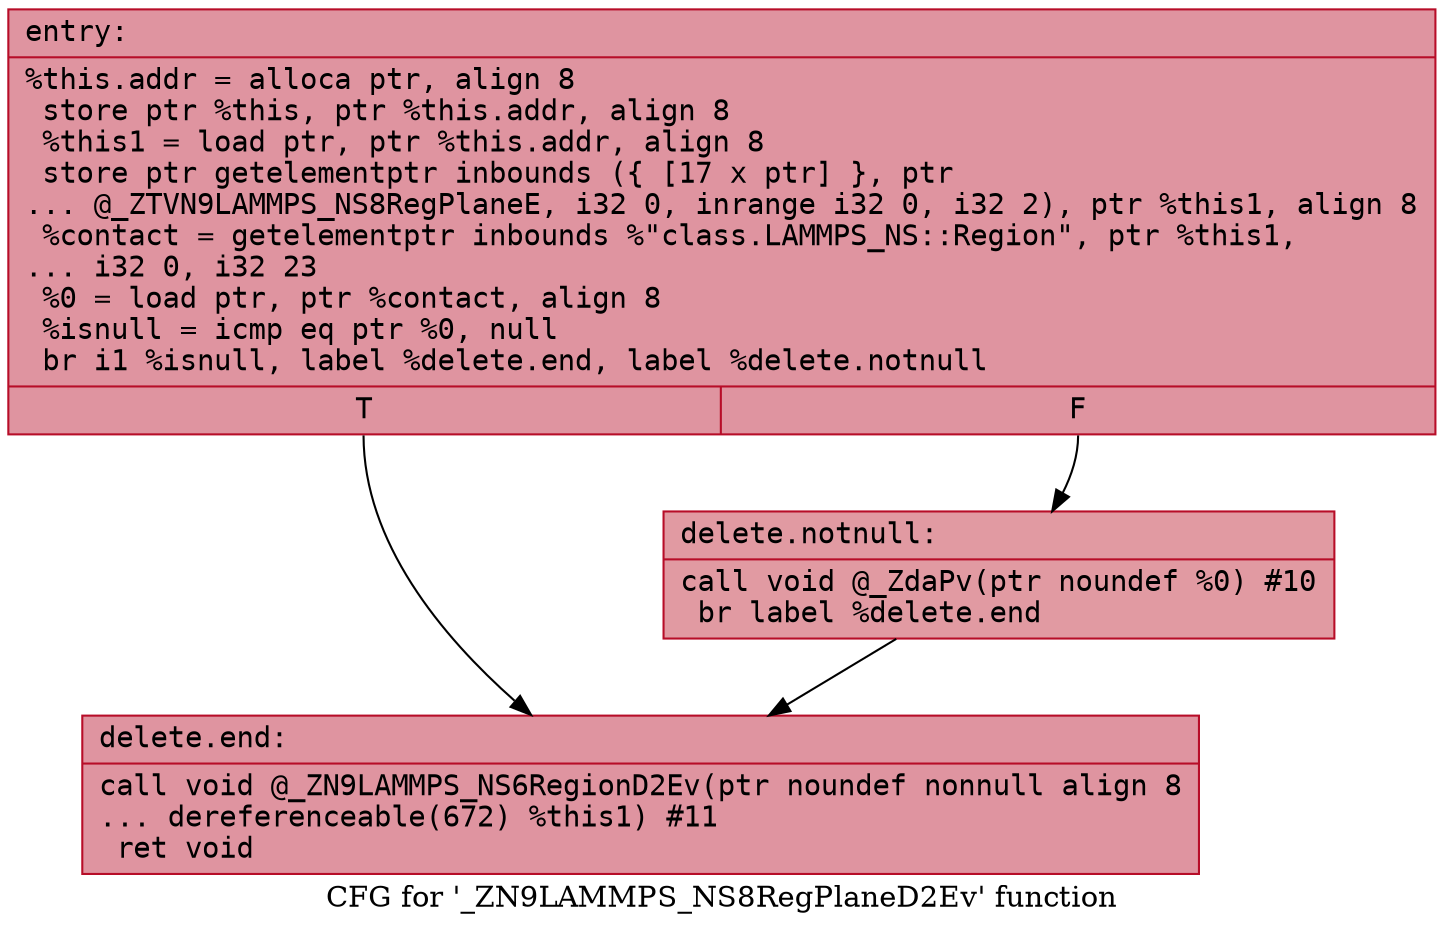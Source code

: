 digraph "CFG for '_ZN9LAMMPS_NS8RegPlaneD2Ev' function" {
	label="CFG for '_ZN9LAMMPS_NS8RegPlaneD2Ev' function";

	Node0x5630ed33d2d0 [shape=record,color="#b70d28ff", style=filled, fillcolor="#b70d2870" fontname="Courier",label="{entry:\l|  %this.addr = alloca ptr, align 8\l  store ptr %this, ptr %this.addr, align 8\l  %this1 = load ptr, ptr %this.addr, align 8\l  store ptr getelementptr inbounds (\{ [17 x ptr] \}, ptr\l... @_ZTVN9LAMMPS_NS8RegPlaneE, i32 0, inrange i32 0, i32 2), ptr %this1, align 8\l  %contact = getelementptr inbounds %\"class.LAMMPS_NS::Region\", ptr %this1,\l... i32 0, i32 23\l  %0 = load ptr, ptr %contact, align 8\l  %isnull = icmp eq ptr %0, null\l  br i1 %isnull, label %delete.end, label %delete.notnull\l|{<s0>T|<s1>F}}"];
	Node0x5630ed33d2d0:s0 -> Node0x5630ed34adf0[tooltip="entry -> delete.end\nProbability 37.50%" ];
	Node0x5630ed33d2d0:s1 -> Node0x5630ed34ae40[tooltip="entry -> delete.notnull\nProbability 62.50%" ];
	Node0x5630ed34ae40 [shape=record,color="#b70d28ff", style=filled, fillcolor="#bb1b2c70" fontname="Courier",label="{delete.notnull:\l|  call void @_ZdaPv(ptr noundef %0) #10\l  br label %delete.end\l}"];
	Node0x5630ed34ae40 -> Node0x5630ed34adf0[tooltip="delete.notnull -> delete.end\nProbability 100.00%" ];
	Node0x5630ed34adf0 [shape=record,color="#b70d28ff", style=filled, fillcolor="#b70d2870" fontname="Courier",label="{delete.end:\l|  call void @_ZN9LAMMPS_NS6RegionD2Ev(ptr noundef nonnull align 8\l... dereferenceable(672) %this1) #11\l  ret void\l}"];
}
